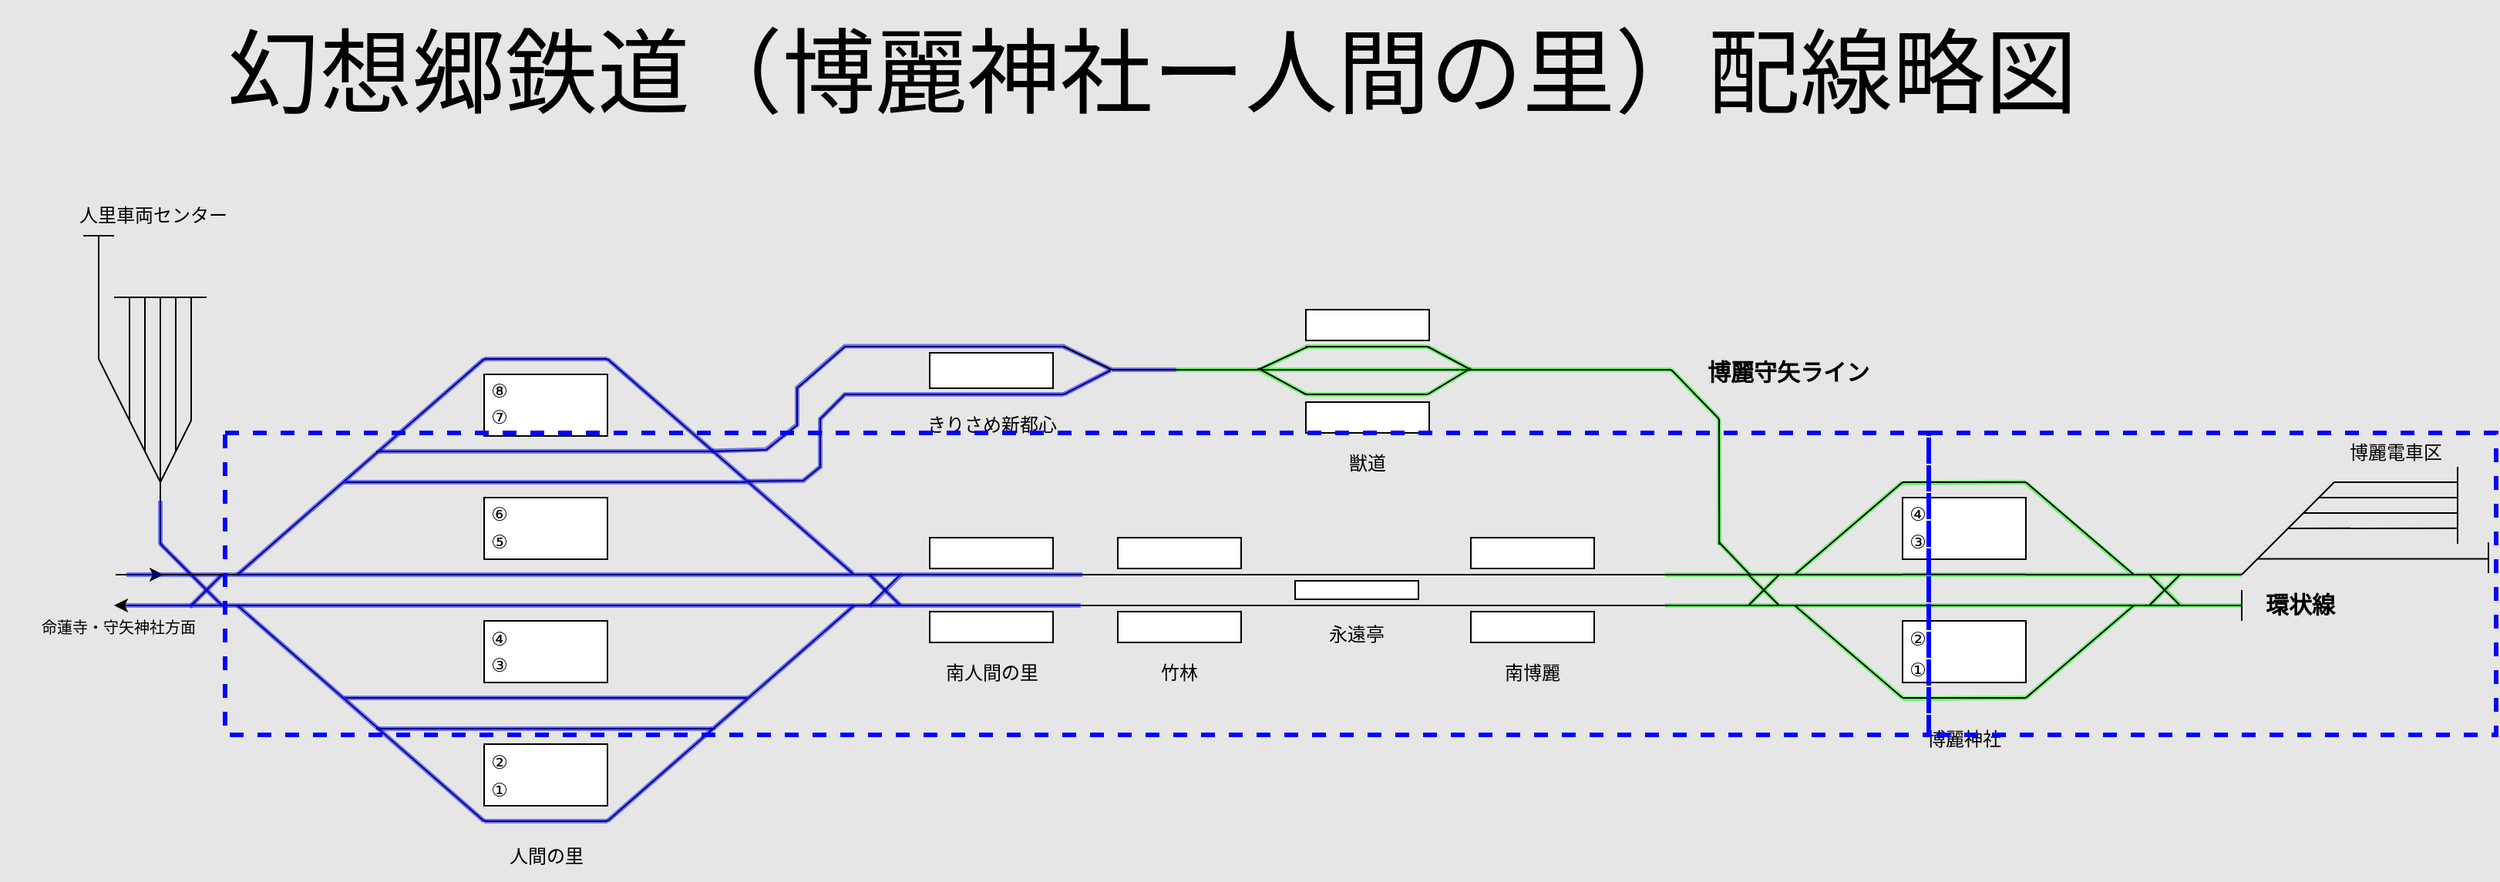 <mxfile version="21.6.1" type="device">
  <diagram name="第 1 页" id="5KSprpMwUYVPSRvnmA9z">
    <mxGraphModel dx="1687" dy="993" grid="0" gridSize="3.937" guides="1" tooltips="1" connect="1" arrows="1" fold="1" page="1" pageScale="1" pageWidth="1654" pageHeight="1169" background="#E6E6E6" math="0" shadow="0">
      <root>
        <mxCell id="0" />
        <mxCell id="1" parent="0" />
        <mxCell id="-fVv7rPrCd2kUO5Vlaj1-34" value="" style="endArrow=none;html=1;rounded=0;strokeColor=#00FF00;opacity=50;strokeWidth=3;" parent="1" edge="1">
          <mxGeometry width="50" height="50" relative="1" as="geometry">
            <mxPoint x="945" y="247" as="sourcePoint" />
            <mxPoint x="973" y="262" as="targetPoint" />
          </mxGeometry>
        </mxCell>
        <mxCell id="-fVv7rPrCd2kUO5Vlaj1-28" value="" style="endArrow=none;html=1;rounded=0;strokeColor=#00FF00;opacity=50;strokeWidth=3;" parent="1" edge="1">
          <mxGeometry width="50" height="50" relative="1" as="geometry">
            <mxPoint x="836" y="262" as="sourcePoint" />
            <mxPoint x="867" y="247" as="targetPoint" />
          </mxGeometry>
        </mxCell>
        <mxCell id="-fVv7rPrCd2kUO5Vlaj1-25" value="" style="endArrow=none;html=1;rounded=0;strokeColor=#0000FF;opacity=50;strokeWidth=3;" parent="1" edge="1">
          <mxGeometry width="50" height="50" relative="1" as="geometry">
            <mxPoint x="709" y="247" as="sourcePoint" />
            <mxPoint x="740" y="262" as="targetPoint" />
          </mxGeometry>
        </mxCell>
        <mxCell id="-fVv7rPrCd2kUO5Vlaj1-26" value="" style="endArrow=none;html=1;rounded=0;strokeColor=#0000FF;strokeWidth=3;opacity=50;" parent="1" edge="1">
          <mxGeometry width="50" height="50" relative="1" as="geometry">
            <mxPoint x="740" y="262" as="sourcePoint" />
            <mxPoint x="782" y="262" as="targetPoint" />
          </mxGeometry>
        </mxCell>
        <mxCell id="-fVv7rPrCd2kUO5Vlaj1-27" value="" style="endArrow=none;html=1;rounded=0;strokeColor=#00FF00;strokeWidth=3;opacity=50;" parent="1" edge="1">
          <mxGeometry width="50" height="50" relative="1" as="geometry">
            <mxPoint x="782" y="262" as="sourcePoint" />
            <mxPoint x="836" y="262" as="targetPoint" />
          </mxGeometry>
        </mxCell>
        <mxCell id="-fVv7rPrCd2kUO5Vlaj1-29" value="" style="endArrow=none;html=1;rounded=0;strokeWidth=3;opacity=50;strokeColor=#00FF00;" parent="1" edge="1">
          <mxGeometry width="50" height="50" relative="1" as="geometry">
            <mxPoint x="836" y="262" as="sourcePoint" />
            <mxPoint x="866.097" y="278.007" as="targetPoint" />
          </mxGeometry>
        </mxCell>
        <mxCell id="EGFDkehEQVp23pimZ-VM-83" value="" style="endArrow=none;html=1;rounded=0;strokeWidth=3;opacity=50;strokeColor=#00FF00;" parent="1" edge="1">
          <mxGeometry width="50" height="50" relative="1" as="geometry">
            <mxPoint x="1253" y="335" as="sourcePoint" />
            <mxPoint x="1183.003" y="395.003" as="targetPoint" />
          </mxGeometry>
        </mxCell>
        <mxCell id="EGFDkehEQVp23pimZ-VM-87" value="" style="endArrow=none;html=1;rounded=0;strokeWidth=3;opacity=50;strokeColor=#00FF00;" parent="1" edge="1">
          <mxGeometry width="50" height="50" relative="1" as="geometry">
            <mxPoint x="1333" y="335" as="sourcePoint" />
            <mxPoint x="1253.005" y="335.505" as="targetPoint" />
          </mxGeometry>
        </mxCell>
        <mxCell id="EGFDkehEQVp23pimZ-VM-86" value="" style="endArrow=none;html=1;rounded=0;strokeWidth=3;opacity=50;strokeColor=#00FF00;" parent="1" edge="1">
          <mxGeometry width="50" height="50" relative="1" as="geometry">
            <mxPoint x="1402.003" y="394.502" as="sourcePoint" />
            <mxPoint x="1333.003" y="335.502" as="targetPoint" />
          </mxGeometry>
        </mxCell>
        <mxCell id="EGFDkehEQVp23pimZ-VM-90" value="" style="endArrow=none;html=1;rounded=0;strokeWidth=3;opacity=50;strokeColor=#00FF00;" parent="1" edge="1">
          <mxGeometry width="50" height="50" relative="1" as="geometry">
            <mxPoint x="1432.003" y="396.003" as="sourcePoint" />
            <mxPoint x="1414.003" y="414.003" as="targetPoint" />
          </mxGeometry>
        </mxCell>
        <mxCell id="EGFDkehEQVp23pimZ-VM-89" value="" style="endArrow=none;html=1;rounded=0;strokeWidth=3;opacity=50;strokeColor=#00FF00;" parent="1" edge="1">
          <mxGeometry width="50" height="50" relative="1" as="geometry">
            <mxPoint x="1413.998" y="395.497" as="sourcePoint" />
            <mxPoint x="1432.993" y="414.493" as="targetPoint" />
          </mxGeometry>
        </mxCell>
        <mxCell id="EGFDkehEQVp23pimZ-VM-84" value="" style="endArrow=none;html=1;rounded=0;strokeWidth=3;opacity=50;strokeColor=#00FF00;" parent="1" edge="1">
          <mxGeometry width="50" height="50" relative="1" as="geometry">
            <mxPoint x="1403.003" y="415.003" as="sourcePoint" />
            <mxPoint x="1333.005" y="475.005" as="targetPoint" />
          </mxGeometry>
        </mxCell>
        <mxCell id="EGFDkehEQVp23pimZ-VM-88" value="" style="endArrow=none;html=1;rounded=0;strokeWidth=3;opacity=50;strokeColor=#00FF00;" parent="1" edge="1">
          <mxGeometry width="50" height="50" relative="1" as="geometry">
            <mxPoint x="1333.003" y="475.003" as="sourcePoint" />
            <mxPoint x="1253.008" y="475.507" as="targetPoint" />
          </mxGeometry>
        </mxCell>
        <mxCell id="EGFDkehEQVp23pimZ-VM-85" value="" style="endArrow=none;html=1;rounded=0;strokeWidth=3;opacity=50;strokeColor=#00FF00;" parent="1" edge="1">
          <mxGeometry width="50" height="50" relative="1" as="geometry">
            <mxPoint x="1253" y="475" as="sourcePoint" />
            <mxPoint x="1184" y="416" as="targetPoint" />
          </mxGeometry>
        </mxCell>
        <mxCell id="EGFDkehEQVp23pimZ-VM-81" value="" style="endArrow=none;html=1;rounded=0;strokeWidth=3;opacity=50;strokeColor=#00FF00;" parent="1" edge="1">
          <mxGeometry width="50" height="50" relative="1" as="geometry">
            <mxPoint x="1153.005" y="395.005" as="sourcePoint" />
            <mxPoint x="1172" y="414" as="targetPoint" />
          </mxGeometry>
        </mxCell>
        <mxCell id="EGFDkehEQVp23pimZ-VM-82" value="" style="endArrow=none;html=1;rounded=0;strokeWidth=3;opacity=50;strokeColor=#00FF00;" parent="1" edge="1">
          <mxGeometry width="50" height="50" relative="1" as="geometry">
            <mxPoint x="1172" y="396" as="sourcePoint" />
            <mxPoint x="1154" y="414" as="targetPoint" />
          </mxGeometry>
        </mxCell>
        <mxCell id="EGFDkehEQVp23pimZ-VM-80" value="" style="endArrow=none;html=1;rounded=0;strokeWidth=3;opacity=50;strokeColor=#00FF00;" parent="1" edge="1">
          <mxGeometry width="50" height="50" relative="1" as="geometry">
            <mxPoint x="1099.003" y="415.013" as="sourcePoint" />
            <mxPoint x="1473" y="415" as="targetPoint" />
          </mxGeometry>
        </mxCell>
        <mxCell id="-fVv7rPrCd2kUO5Vlaj1-33" value="" style="endArrow=none;html=1;rounded=0;strokeColor=#00FF00;opacity=50;strokeWidth=3;" parent="1" edge="1">
          <mxGeometry width="50" height="50" relative="1" as="geometry">
            <mxPoint x="945" y="278" as="sourcePoint" />
            <mxPoint x="972.997" y="260.997" as="targetPoint" />
          </mxGeometry>
        </mxCell>
        <mxCell id="-fVv7rPrCd2kUO5Vlaj1-32" value="" style="endArrow=none;html=1;rounded=0;strokeWidth=3;opacity=50;strokeColor=#00FF00;" parent="1" edge="1">
          <mxGeometry width="50" height="50" relative="1" as="geometry">
            <mxPoint x="866.004" y="277.994" as="sourcePoint" />
            <mxPoint x="945.004" y="277.994" as="targetPoint" />
          </mxGeometry>
        </mxCell>
        <mxCell id="-fVv7rPrCd2kUO5Vlaj1-31" value="" style="endArrow=none;html=1;rounded=0;strokeWidth=3;opacity=50;strokeColor=#00FF00;" parent="1" edge="1">
          <mxGeometry width="50" height="50" relative="1" as="geometry">
            <mxPoint x="865.997" y="246.997" as="sourcePoint" />
            <mxPoint x="944.997" y="246.997" as="targetPoint" />
          </mxGeometry>
        </mxCell>
        <mxCell id="-fVv7rPrCd2kUO5Vlaj1-30" value="" style="endArrow=none;html=1;rounded=0;strokeWidth=3;opacity=50;strokeColor=#00FF00;" parent="1" edge="1">
          <mxGeometry width="50" height="50" relative="1" as="geometry">
            <mxPoint x="837" y="262" as="sourcePoint" />
            <mxPoint x="973" y="262" as="targetPoint" />
          </mxGeometry>
        </mxCell>
        <mxCell id="-fVv7rPrCd2kUO5Vlaj1-35" value="" style="endArrow=none;html=1;rounded=0;strokeColor=#00FF00;opacity=50;strokeWidth=3;" parent="1" edge="1">
          <mxGeometry width="50" height="50" relative="1" as="geometry">
            <mxPoint x="973" y="262" as="sourcePoint" />
            <mxPoint x="1103" y="262" as="targetPoint" />
          </mxGeometry>
        </mxCell>
        <mxCell id="-fVv7rPrCd2kUO5Vlaj1-36" value="" style="endArrow=none;html=1;rounded=0;strokeWidth=3;strokeColor=#00FF00;opacity=50;" parent="1" edge="1">
          <mxGeometry width="50" height="50" relative="1" as="geometry">
            <mxPoint x="1103" y="262" as="sourcePoint" />
            <mxPoint x="1134" y="294" as="targetPoint" />
          </mxGeometry>
        </mxCell>
        <mxCell id="-fVv7rPrCd2kUO5Vlaj1-37" value="" style="endArrow=none;html=1;rounded=0;opacity=50;strokeWidth=3;strokeColor=#00FF00;" parent="1" edge="1">
          <mxGeometry width="50" height="50" relative="1" as="geometry">
            <mxPoint x="1134.107" y="375.447" as="sourcePoint" />
            <mxPoint x="1133.997" y="293.997" as="targetPoint" />
          </mxGeometry>
        </mxCell>
        <mxCell id="EGFDkehEQVp23pimZ-VM-79" value="" style="endArrow=none;html=1;rounded=0;strokeColor=#00FF00;opacity=50;strokeWidth=3;" parent="1" edge="1">
          <mxGeometry width="50" height="50" relative="1" as="geometry">
            <mxPoint x="1099" y="395.01" as="sourcePoint" />
            <mxPoint x="1473" y="395" as="targetPoint" />
          </mxGeometry>
        </mxCell>
        <mxCell id="-fVv7rPrCd2kUO5Vlaj1-38" value="" style="endArrow=none;html=1;rounded=0;strokeWidth=3;opacity=50;strokeColor=#00FF00;" parent="1" edge="1">
          <mxGeometry width="50" height="50" relative="1" as="geometry">
            <mxPoint x="1153.997" y="394.997" as="sourcePoint" />
            <mxPoint x="1133.997" y="373.997" as="targetPoint" />
          </mxGeometry>
        </mxCell>
        <mxCell id="EGFDkehEQVp23pimZ-VM-1" value="" style="endArrow=none;html=1;rounded=0;" parent="1" edge="1">
          <mxGeometry width="50" height="50" relative="1" as="geometry">
            <mxPoint x="1253" y="335" as="sourcePoint" />
            <mxPoint x="1333" y="335" as="targetPoint" />
          </mxGeometry>
        </mxCell>
        <mxCell id="EGFDkehEQVp23pimZ-VM-2" value="" style="endArrow=none;html=1;rounded=0;" parent="1" edge="1">
          <mxGeometry width="50" height="50" relative="1" as="geometry">
            <mxPoint x="1253" y="394.83" as="sourcePoint" />
            <mxPoint x="1333" y="394.83" as="targetPoint" />
          </mxGeometry>
        </mxCell>
        <mxCell id="EGFDkehEQVp23pimZ-VM-3" value="" style="endArrow=none;html=1;rounded=0;" parent="1" edge="1">
          <mxGeometry width="50" height="50" relative="1" as="geometry">
            <mxPoint x="1253" y="415" as="sourcePoint" />
            <mxPoint x="1333" y="415" as="targetPoint" />
          </mxGeometry>
        </mxCell>
        <mxCell id="EGFDkehEQVp23pimZ-VM-4" value="" style="endArrow=none;html=1;rounded=0;" parent="1" edge="1">
          <mxGeometry width="50" height="50" relative="1" as="geometry">
            <mxPoint x="1253" y="475" as="sourcePoint" />
            <mxPoint x="1333" y="475" as="targetPoint" />
          </mxGeometry>
        </mxCell>
        <mxCell id="EGFDkehEQVp23pimZ-VM-6" value="" style="rounded=0;whiteSpace=wrap;html=1;" parent="1" vertex="1">
          <mxGeometry x="1253" y="345" width="80" height="40" as="geometry" />
        </mxCell>
        <mxCell id="EGFDkehEQVp23pimZ-VM-7" value="" style="rounded=0;whiteSpace=wrap;html=1;" parent="1" vertex="1">
          <mxGeometry x="1253" y="425" width="80" height="40" as="geometry" />
        </mxCell>
        <mxCell id="EGFDkehEQVp23pimZ-VM-8" value="" style="endArrow=none;html=1;rounded=0;" parent="1" edge="1">
          <mxGeometry width="50" height="50" relative="1" as="geometry">
            <mxPoint x="1333" y="335" as="sourcePoint" />
            <mxPoint x="1403" y="395" as="targetPoint" />
          </mxGeometry>
        </mxCell>
        <mxCell id="EGFDkehEQVp23pimZ-VM-9" value="" style="endArrow=none;html=1;rounded=0;" parent="1" edge="1">
          <mxGeometry width="50" height="50" relative="1" as="geometry">
            <mxPoint x="1333" y="415" as="sourcePoint" />
            <mxPoint x="1403" y="415" as="targetPoint" />
          </mxGeometry>
        </mxCell>
        <mxCell id="EGFDkehEQVp23pimZ-VM-10" value="" style="endArrow=none;html=1;rounded=0;" parent="1" edge="1">
          <mxGeometry width="50" height="50" relative="1" as="geometry">
            <mxPoint x="1333" y="475" as="sourcePoint" />
            <mxPoint x="1403" y="415" as="targetPoint" />
          </mxGeometry>
        </mxCell>
        <mxCell id="EGFDkehEQVp23pimZ-VM-11" value="" style="endArrow=none;html=1;rounded=0;" parent="1" edge="1">
          <mxGeometry width="50" height="50" relative="1" as="geometry">
            <mxPoint x="1333" y="395" as="sourcePoint" />
            <mxPoint x="1403" y="395" as="targetPoint" />
          </mxGeometry>
        </mxCell>
        <mxCell id="EGFDkehEQVp23pimZ-VM-12" value="" style="endArrow=none;html=1;rounded=0;" parent="1" edge="1">
          <mxGeometry width="50" height="50" relative="1" as="geometry">
            <mxPoint x="1403" y="395" as="sourcePoint" />
            <mxPoint x="1473" y="395" as="targetPoint" />
          </mxGeometry>
        </mxCell>
        <mxCell id="EGFDkehEQVp23pimZ-VM-13" value="" style="endArrow=none;html=1;rounded=0;" parent="1" edge="1">
          <mxGeometry width="50" height="50" relative="1" as="geometry">
            <mxPoint x="1403" y="415" as="sourcePoint" />
            <mxPoint x="1473" y="415" as="targetPoint" />
          </mxGeometry>
        </mxCell>
        <mxCell id="EGFDkehEQVp23pimZ-VM-14" value="" style="endArrow=none;html=1;rounded=0;" parent="1" edge="1">
          <mxGeometry width="50" height="50" relative="1" as="geometry">
            <mxPoint x="1413" y="395" as="sourcePoint" />
            <mxPoint x="1433" y="415" as="targetPoint" />
          </mxGeometry>
        </mxCell>
        <mxCell id="EGFDkehEQVp23pimZ-VM-15" value="" style="endArrow=none;html=1;rounded=0;" parent="1" edge="1">
          <mxGeometry width="50" height="50" relative="1" as="geometry">
            <mxPoint x="1413" y="415" as="sourcePoint" />
            <mxPoint x="1433" y="395" as="targetPoint" />
          </mxGeometry>
        </mxCell>
        <mxCell id="EGFDkehEQVp23pimZ-VM-16" value="" style="endArrow=none;html=1;rounded=0;" parent="1" edge="1">
          <mxGeometry width="50" height="50" relative="1" as="geometry">
            <mxPoint x="1473" y="425" as="sourcePoint" />
            <mxPoint x="1473" y="405" as="targetPoint" />
          </mxGeometry>
        </mxCell>
        <mxCell id="EGFDkehEQVp23pimZ-VM-17" value="" style="endArrow=none;html=1;rounded=0;" parent="1" edge="1">
          <mxGeometry width="50" height="50" relative="1" as="geometry">
            <mxPoint x="1473" y="395" as="sourcePoint" />
            <mxPoint x="1533" y="335" as="targetPoint" />
          </mxGeometry>
        </mxCell>
        <mxCell id="EGFDkehEQVp23pimZ-VM-18" value="" style="endArrow=none;html=1;rounded=0;" parent="1" edge="1">
          <mxGeometry width="50" height="50" relative="1" as="geometry">
            <mxPoint x="1533" y="335" as="sourcePoint" />
            <mxPoint x="1613" y="335" as="targetPoint" />
          </mxGeometry>
        </mxCell>
        <mxCell id="EGFDkehEQVp23pimZ-VM-19" value="" style="endArrow=none;html=1;rounded=0;" parent="1" edge="1">
          <mxGeometry width="50" height="50" relative="1" as="geometry">
            <mxPoint x="1523" y="345" as="sourcePoint" />
            <mxPoint x="1613" y="345" as="targetPoint" />
          </mxGeometry>
        </mxCell>
        <mxCell id="EGFDkehEQVp23pimZ-VM-20" value="" style="endArrow=none;html=1;rounded=0;" parent="1" edge="1">
          <mxGeometry width="50" height="50" relative="1" as="geometry">
            <mxPoint x="1513" y="355" as="sourcePoint" />
            <mxPoint x="1613" y="355" as="targetPoint" />
          </mxGeometry>
        </mxCell>
        <mxCell id="EGFDkehEQVp23pimZ-VM-21" value="" style="endArrow=none;html=1;rounded=0;" parent="1" edge="1">
          <mxGeometry width="50" height="50" relative="1" as="geometry">
            <mxPoint x="1503" y="365" as="sourcePoint" />
            <mxPoint x="1613" y="364.83" as="targetPoint" />
          </mxGeometry>
        </mxCell>
        <mxCell id="EGFDkehEQVp23pimZ-VM-22" value="" style="endArrow=none;html=1;rounded=0;" parent="1" edge="1">
          <mxGeometry width="50" height="50" relative="1" as="geometry">
            <mxPoint x="1613" y="375" as="sourcePoint" />
            <mxPoint x="1613" y="325" as="targetPoint" />
          </mxGeometry>
        </mxCell>
        <mxCell id="EGFDkehEQVp23pimZ-VM-23" value="" style="endArrow=none;html=1;rounded=0;" parent="1" edge="1">
          <mxGeometry width="50" height="50" relative="1" as="geometry">
            <mxPoint x="1483" y="384.76" as="sourcePoint" />
            <mxPoint x="1633" y="384.76" as="targetPoint" />
          </mxGeometry>
        </mxCell>
        <mxCell id="EGFDkehEQVp23pimZ-VM-24" value="" style="endArrow=none;html=1;rounded=0;" parent="1" edge="1">
          <mxGeometry width="50" height="50" relative="1" as="geometry">
            <mxPoint x="1633" y="394" as="sourcePoint" />
            <mxPoint x="1633" y="374" as="targetPoint" />
          </mxGeometry>
        </mxCell>
        <mxCell id="EGFDkehEQVp23pimZ-VM-26" value="" style="endArrow=none;html=1;rounded=0;" parent="1" edge="1">
          <mxGeometry width="50" height="50" relative="1" as="geometry">
            <mxPoint x="783" y="415" as="sourcePoint" />
            <mxPoint x="1253" y="415" as="targetPoint" />
          </mxGeometry>
        </mxCell>
        <mxCell id="EGFDkehEQVp23pimZ-VM-25" value="" style="endArrow=none;html=1;rounded=0;" parent="1" edge="1">
          <mxGeometry width="50" height="50" relative="1" as="geometry">
            <mxPoint x="782.667" y="395" as="sourcePoint" />
            <mxPoint x="1253" y="395" as="targetPoint" />
          </mxGeometry>
        </mxCell>
        <mxCell id="EGFDkehEQVp23pimZ-VM-27" value="" style="endArrow=none;html=1;rounded=0;" parent="1" edge="1">
          <mxGeometry width="50" height="50" relative="1" as="geometry">
            <mxPoint x="1183" y="415" as="sourcePoint" />
            <mxPoint x="1253" y="475" as="targetPoint" />
          </mxGeometry>
        </mxCell>
        <mxCell id="EGFDkehEQVp23pimZ-VM-28" value="" style="endArrow=none;html=1;rounded=0;" parent="1" edge="1">
          <mxGeometry width="50" height="50" relative="1" as="geometry">
            <mxPoint x="1183" y="395" as="sourcePoint" />
            <mxPoint x="1253" y="335" as="targetPoint" />
          </mxGeometry>
        </mxCell>
        <mxCell id="EGFDkehEQVp23pimZ-VM-29" value="" style="endArrow=none;html=1;rounded=0;" parent="1" edge="1">
          <mxGeometry width="50" height="50" relative="1" as="geometry">
            <mxPoint x="1153" y="395" as="sourcePoint" />
            <mxPoint x="1173" y="415" as="targetPoint" />
          </mxGeometry>
        </mxCell>
        <mxCell id="EGFDkehEQVp23pimZ-VM-30" value="" style="endArrow=none;html=1;rounded=0;" parent="1" edge="1">
          <mxGeometry width="50" height="50" relative="1" as="geometry">
            <mxPoint x="1153" y="415" as="sourcePoint" />
            <mxPoint x="1173" y="395" as="targetPoint" />
          </mxGeometry>
        </mxCell>
        <mxCell id="EGFDkehEQVp23pimZ-VM-31" value="" style="endArrow=none;html=1;rounded=0;" parent="1" edge="1">
          <mxGeometry width="50" height="50" relative="1" as="geometry">
            <mxPoint x="573" y="395" as="sourcePoint" />
            <mxPoint x="783" y="395" as="targetPoint" />
          </mxGeometry>
        </mxCell>
        <mxCell id="EGFDkehEQVp23pimZ-VM-32" value="" style="endArrow=none;html=1;rounded=0;" parent="1" edge="1">
          <mxGeometry width="50" height="50" relative="1" as="geometry">
            <mxPoint x="573" y="415" as="sourcePoint" />
            <mxPoint x="783" y="415" as="targetPoint" />
          </mxGeometry>
        </mxCell>
        <mxCell id="EGFDkehEQVp23pimZ-VM-33" value="" style="endArrow=none;html=1;rounded=0;" parent="1" edge="1">
          <mxGeometry width="50" height="50" relative="1" as="geometry">
            <mxPoint x="583" y="415" as="sourcePoint" />
            <mxPoint x="603" y="395" as="targetPoint" />
          </mxGeometry>
        </mxCell>
        <mxCell id="EGFDkehEQVp23pimZ-VM-34" value="" style="endArrow=none;html=1;rounded=0;" parent="1" edge="1">
          <mxGeometry width="50" height="50" relative="1" as="geometry">
            <mxPoint x="583" y="395" as="sourcePoint" />
            <mxPoint x="603" y="415" as="targetPoint" />
          </mxGeometry>
        </mxCell>
        <mxCell id="EGFDkehEQVp23pimZ-VM-35" value="" style="endArrow=none;html=1;rounded=0;" parent="1" edge="1">
          <mxGeometry width="50" height="50" relative="1" as="geometry">
            <mxPoint x="243" y="335" as="sourcePoint" />
            <mxPoint x="503" y="335" as="targetPoint" />
          </mxGeometry>
        </mxCell>
        <mxCell id="EGFDkehEQVp23pimZ-VM-36" value="" style="endArrow=none;html=1;rounded=0;" parent="1" edge="1">
          <mxGeometry width="50" height="50" relative="1" as="geometry">
            <mxPoint x="173" y="395" as="sourcePoint" />
            <mxPoint x="573" y="395" as="targetPoint" />
          </mxGeometry>
        </mxCell>
        <mxCell id="EGFDkehEQVp23pimZ-VM-37" value="" style="endArrow=none;html=1;rounded=0;" parent="1" edge="1">
          <mxGeometry width="50" height="50" relative="1" as="geometry">
            <mxPoint x="173" y="415" as="sourcePoint" />
            <mxPoint x="573" y="415" as="targetPoint" />
          </mxGeometry>
        </mxCell>
        <mxCell id="EGFDkehEQVp23pimZ-VM-38" value="" style="endArrow=none;html=1;rounded=0;" parent="1" edge="1">
          <mxGeometry width="50" height="50" relative="1" as="geometry">
            <mxPoint x="333" y="555" as="sourcePoint" />
            <mxPoint x="413" y="555" as="targetPoint" />
          </mxGeometry>
        </mxCell>
        <mxCell id="EGFDkehEQVp23pimZ-VM-39" value="" style="endArrow=none;html=1;rounded=0;" parent="1" edge="1">
          <mxGeometry width="50" height="50" relative="1" as="geometry">
            <mxPoint x="243" y="475" as="sourcePoint" />
            <mxPoint x="503" y="475" as="targetPoint" />
          </mxGeometry>
        </mxCell>
        <mxCell id="EGFDkehEQVp23pimZ-VM-40" value="" style="endArrow=none;html=1;rounded=0;" parent="1" edge="1">
          <mxGeometry width="50" height="50" relative="1" as="geometry">
            <mxPoint x="263" y="495" as="sourcePoint" />
            <mxPoint x="483" y="495" as="targetPoint" />
          </mxGeometry>
        </mxCell>
        <mxCell id="EGFDkehEQVp23pimZ-VM-41" value="" style="endArrow=none;html=1;rounded=0;" parent="1" edge="1">
          <mxGeometry width="50" height="50" relative="1" as="geometry">
            <mxPoint x="263" y="315" as="sourcePoint" />
            <mxPoint x="483" y="315" as="targetPoint" />
          </mxGeometry>
        </mxCell>
        <mxCell id="EGFDkehEQVp23pimZ-VM-42" value="" style="endArrow=none;html=1;rounded=0;" parent="1" edge="1">
          <mxGeometry width="50" height="50" relative="1" as="geometry">
            <mxPoint x="333" y="255" as="sourcePoint" />
            <mxPoint x="413" y="255" as="targetPoint" />
          </mxGeometry>
        </mxCell>
        <mxCell id="EGFDkehEQVp23pimZ-VM-43" value="" style="endArrow=none;html=1;rounded=0;" parent="1" edge="1">
          <mxGeometry width="50" height="50" relative="1" as="geometry">
            <mxPoint x="413" y="255" as="sourcePoint" />
            <mxPoint x="573" y="395" as="targetPoint" />
          </mxGeometry>
        </mxCell>
        <mxCell id="EGFDkehEQVp23pimZ-VM-44" value="" style="endArrow=none;html=1;rounded=0;" parent="1" edge="1">
          <mxGeometry width="50" height="50" relative="1" as="geometry">
            <mxPoint x="413" y="555" as="sourcePoint" />
            <mxPoint x="573" y="415" as="targetPoint" />
          </mxGeometry>
        </mxCell>
        <mxCell id="EGFDkehEQVp23pimZ-VM-45" value="" style="rounded=0;whiteSpace=wrap;html=1;" parent="1" vertex="1">
          <mxGeometry x="333" y="505" width="80" height="40" as="geometry" />
        </mxCell>
        <mxCell id="EGFDkehEQVp23pimZ-VM-46" value="" style="rounded=0;whiteSpace=wrap;html=1;" parent="1" vertex="1">
          <mxGeometry x="333" y="425" width="80" height="40" as="geometry" />
        </mxCell>
        <mxCell id="EGFDkehEQVp23pimZ-VM-47" value="" style="rounded=0;whiteSpace=wrap;html=1;" parent="1" vertex="1">
          <mxGeometry x="333" y="345" width="80" height="40" as="geometry" />
        </mxCell>
        <mxCell id="EGFDkehEQVp23pimZ-VM-48" value="" style="rounded=0;whiteSpace=wrap;html=1;" parent="1" vertex="1">
          <mxGeometry x="333" y="265" width="80" height="40" as="geometry" />
        </mxCell>
        <mxCell id="EGFDkehEQVp23pimZ-VM-49" value="" style="endArrow=none;html=1;rounded=0;" parent="1" edge="1">
          <mxGeometry width="50" height="50" relative="1" as="geometry">
            <mxPoint x="173" y="415" as="sourcePoint" />
            <mxPoint x="333" y="555" as="targetPoint" />
          </mxGeometry>
        </mxCell>
        <mxCell id="EGFDkehEQVp23pimZ-VM-50" value="" style="endArrow=none;html=1;rounded=0;" parent="1" edge="1">
          <mxGeometry width="50" height="50" relative="1" as="geometry">
            <mxPoint x="173" y="395" as="sourcePoint" />
            <mxPoint x="333" y="255" as="targetPoint" />
          </mxGeometry>
        </mxCell>
        <mxCell id="EGFDkehEQVp23pimZ-VM-51" value="" style="endArrow=classic;html=1;rounded=0;endFill=1;" parent="1" edge="1">
          <mxGeometry width="50" height="50" relative="1" as="geometry">
            <mxPoint x="94" y="395" as="sourcePoint" />
            <mxPoint x="125" y="395" as="targetPoint" />
          </mxGeometry>
        </mxCell>
        <mxCell id="EGFDkehEQVp23pimZ-VM-52" value="" style="endArrow=classic;html=1;rounded=0;endFill=1;" parent="1" edge="1">
          <mxGeometry width="50" height="50" relative="1" as="geometry">
            <mxPoint x="173" y="415" as="sourcePoint" />
            <mxPoint x="93" y="415" as="targetPoint" />
          </mxGeometry>
        </mxCell>
        <mxCell id="EGFDkehEQVp23pimZ-VM-54" value="" style="endArrow=none;html=1;rounded=0;" parent="1" edge="1">
          <mxGeometry width="50" height="50" relative="1" as="geometry">
            <mxPoint x="143" y="415" as="sourcePoint" />
            <mxPoint x="163" y="395" as="targetPoint" />
          </mxGeometry>
        </mxCell>
        <mxCell id="EGFDkehEQVp23pimZ-VM-55" value="" style="endArrow=none;html=1;rounded=0;" parent="1" edge="1">
          <mxGeometry width="50" height="50" relative="1" as="geometry">
            <mxPoint x="123" y="375" as="sourcePoint" />
            <mxPoint x="163" y="415" as="targetPoint" />
          </mxGeometry>
        </mxCell>
        <mxCell id="EGFDkehEQVp23pimZ-VM-56" value="" style="endArrow=none;html=1;rounded=0;" parent="1" edge="1">
          <mxGeometry width="50" height="50" relative="1" as="geometry">
            <mxPoint x="123" y="375" as="sourcePoint" />
            <mxPoint x="123" y="335" as="targetPoint" />
          </mxGeometry>
        </mxCell>
        <mxCell id="EGFDkehEQVp23pimZ-VM-57" value="" style="endArrow=none;html=1;rounded=0;" parent="1" edge="1">
          <mxGeometry width="50" height="50" relative="1" as="geometry">
            <mxPoint x="113" y="295" as="sourcePoint" />
            <mxPoint x="113" y="215" as="targetPoint" />
          </mxGeometry>
        </mxCell>
        <mxCell id="EGFDkehEQVp23pimZ-VM-58" value="" style="endArrow=none;html=1;rounded=0;" parent="1" edge="1">
          <mxGeometry width="50" height="50" relative="1" as="geometry">
            <mxPoint x="123" y="295" as="sourcePoint" />
            <mxPoint x="123" y="215" as="targetPoint" />
          </mxGeometry>
        </mxCell>
        <mxCell id="EGFDkehEQVp23pimZ-VM-59" value="" style="endArrow=none;html=1;rounded=0;" parent="1" edge="1">
          <mxGeometry width="50" height="50" relative="1" as="geometry">
            <mxPoint x="103" y="295" as="sourcePoint" />
            <mxPoint x="103" y="215" as="targetPoint" />
          </mxGeometry>
        </mxCell>
        <mxCell id="EGFDkehEQVp23pimZ-VM-60" value="" style="endArrow=none;html=1;rounded=0;" parent="1" edge="1">
          <mxGeometry width="50" height="50" relative="1" as="geometry">
            <mxPoint x="83" y="255" as="sourcePoint" />
            <mxPoint x="83" y="175" as="targetPoint" />
          </mxGeometry>
        </mxCell>
        <mxCell id="EGFDkehEQVp23pimZ-VM-61" value="" style="endArrow=none;html=1;rounded=0;" parent="1" edge="1">
          <mxGeometry width="50" height="50" relative="1" as="geometry">
            <mxPoint x="133" y="295" as="sourcePoint" />
            <mxPoint x="133" y="215" as="targetPoint" />
          </mxGeometry>
        </mxCell>
        <mxCell id="EGFDkehEQVp23pimZ-VM-62" value="" style="endArrow=none;html=1;rounded=0;" parent="1" edge="1">
          <mxGeometry width="50" height="50" relative="1" as="geometry">
            <mxPoint x="143" y="295" as="sourcePoint" />
            <mxPoint x="143" y="215" as="targetPoint" />
          </mxGeometry>
        </mxCell>
        <mxCell id="EGFDkehEQVp23pimZ-VM-63" value="" style="endArrow=none;html=1;rounded=0;" parent="1" edge="1">
          <mxGeometry width="50" height="50" relative="1" as="geometry">
            <mxPoint x="123" y="335" as="sourcePoint" />
            <mxPoint x="143" y="295" as="targetPoint" />
          </mxGeometry>
        </mxCell>
        <mxCell id="EGFDkehEQVp23pimZ-VM-64" value="" style="endArrow=none;html=1;rounded=0;" parent="1" edge="1">
          <mxGeometry width="50" height="50" relative="1" as="geometry">
            <mxPoint x="133" y="315" as="sourcePoint" />
            <mxPoint x="133" y="295" as="targetPoint" />
          </mxGeometry>
        </mxCell>
        <mxCell id="EGFDkehEQVp23pimZ-VM-65" value="" style="endArrow=none;html=1;rounded=0;" parent="1" edge="1">
          <mxGeometry width="50" height="50" relative="1" as="geometry">
            <mxPoint x="123" y="335" as="sourcePoint" />
            <mxPoint x="123" y="295" as="targetPoint" />
          </mxGeometry>
        </mxCell>
        <mxCell id="EGFDkehEQVp23pimZ-VM-66" value="" style="endArrow=none;html=1;rounded=0;" parent="1" edge="1">
          <mxGeometry width="50" height="50" relative="1" as="geometry">
            <mxPoint x="123" y="335" as="sourcePoint" />
            <mxPoint x="83" y="255" as="targetPoint" />
          </mxGeometry>
        </mxCell>
        <mxCell id="EGFDkehEQVp23pimZ-VM-68" value="" style="endArrow=none;html=1;rounded=0;" parent="1" edge="1">
          <mxGeometry width="50" height="50" relative="1" as="geometry">
            <mxPoint x="113" y="315" as="sourcePoint" />
            <mxPoint x="113" y="295" as="targetPoint" />
          </mxGeometry>
        </mxCell>
        <mxCell id="EGFDkehEQVp23pimZ-VM-69" value="" style="endArrow=none;html=1;rounded=0;" parent="1" edge="1">
          <mxGeometry width="50" height="50" relative="1" as="geometry">
            <mxPoint x="73" y="175" as="sourcePoint" />
            <mxPoint x="83" y="175" as="targetPoint" />
            <Array as="points">
              <mxPoint x="83" y="175" />
              <mxPoint x="93" y="175" />
            </Array>
          </mxGeometry>
        </mxCell>
        <mxCell id="EGFDkehEQVp23pimZ-VM-70" value="" style="endArrow=none;html=1;rounded=0;" parent="1" edge="1">
          <mxGeometry width="50" height="50" relative="1" as="geometry">
            <mxPoint x="93" y="215" as="sourcePoint" />
            <mxPoint x="103" y="215" as="targetPoint" />
            <Array as="points">
              <mxPoint x="103" y="215" />
              <mxPoint x="153" y="215" />
            </Array>
          </mxGeometry>
        </mxCell>
        <mxCell id="EGFDkehEQVp23pimZ-VM-71" value="" style="rounded=0;whiteSpace=wrap;html=1;" parent="1" vertex="1">
          <mxGeometry x="973" y="419" width="80" height="20" as="geometry" />
        </mxCell>
        <mxCell id="EGFDkehEQVp23pimZ-VM-72" value="" style="rounded=0;whiteSpace=wrap;html=1;" parent="1" vertex="1">
          <mxGeometry x="973" y="371" width="80" height="20" as="geometry" />
        </mxCell>
        <mxCell id="EGFDkehEQVp23pimZ-VM-73" value="" style="rounded=0;whiteSpace=wrap;html=1;" parent="1" vertex="1">
          <mxGeometry x="859" y="399" width="80" height="12" as="geometry" />
        </mxCell>
        <mxCell id="EGFDkehEQVp23pimZ-VM-74" value="" style="rounded=0;whiteSpace=wrap;html=1;" parent="1" vertex="1">
          <mxGeometry x="744.002" y="419.003" width="80" height="20" as="geometry" />
        </mxCell>
        <mxCell id="EGFDkehEQVp23pimZ-VM-75" value="" style="rounded=0;whiteSpace=wrap;html=1;" parent="1" vertex="1">
          <mxGeometry x="744.002" y="371.003" width="80" height="20" as="geometry" />
        </mxCell>
        <mxCell id="EGFDkehEQVp23pimZ-VM-76" value="" style="rounded=0;whiteSpace=wrap;html=1;" parent="1" vertex="1">
          <mxGeometry x="622.005" y="419.005" width="80" height="20" as="geometry" />
        </mxCell>
        <mxCell id="EGFDkehEQVp23pimZ-VM-77" value="" style="rounded=0;whiteSpace=wrap;html=1;" parent="1" vertex="1">
          <mxGeometry x="622.005" y="371.005" width="80" height="20" as="geometry" />
        </mxCell>
        <mxCell id="EGFDkehEQVp23pimZ-VM-91" value="" style="endArrow=none;html=1;rounded=0;strokeColor=#0000FF;opacity=50;strokeWidth=3;" parent="1" edge="1">
          <mxGeometry width="50" height="50" relative="1" as="geometry">
            <mxPoint x="101" y="395" as="sourcePoint" />
            <mxPoint x="721.003" y="395.002" as="targetPoint" />
          </mxGeometry>
        </mxCell>
        <mxCell id="EGFDkehEQVp23pimZ-VM-92" value="" style="endArrow=none;html=1;rounded=0;strokeColor=#0000FF;opacity=50;strokeWidth=3;" parent="1" edge="1">
          <mxGeometry width="50" height="50" relative="1" as="geometry">
            <mxPoint x="100" y="415" as="sourcePoint" />
            <mxPoint x="719.995" y="415.005" as="targetPoint" />
          </mxGeometry>
        </mxCell>
        <mxCell id="EGFDkehEQVp23pimZ-VM-93" value="" style="endArrow=none;html=1;rounded=0;strokeColor=#0000FF;opacity=50;strokeWidth=3;" parent="1" edge="1">
          <mxGeometry width="50" height="50" relative="1" as="geometry">
            <mxPoint x="173" y="415" as="sourcePoint" />
            <mxPoint x="333" y="555" as="targetPoint" />
          </mxGeometry>
        </mxCell>
        <mxCell id="EGFDkehEQVp23pimZ-VM-94" value="" style="endArrow=none;html=1;rounded=0;strokeColor=#0000FF;opacity=50;strokeWidth=3;" parent="1" edge="1">
          <mxGeometry width="50" height="50" relative="1" as="geometry">
            <mxPoint x="413.002" y="255.002" as="sourcePoint" />
            <mxPoint x="572.002" y="394.003" as="targetPoint" />
          </mxGeometry>
        </mxCell>
        <mxCell id="EGFDkehEQVp23pimZ-VM-95" value="" style="endArrow=none;html=1;rounded=0;strokeColor=#0000FF;opacity=50;strokeWidth=3;" parent="1" edge="1">
          <mxGeometry width="50" height="50" relative="1" as="geometry">
            <mxPoint x="173" y="395" as="sourcePoint" />
            <mxPoint x="333" y="255" as="targetPoint" />
          </mxGeometry>
        </mxCell>
        <mxCell id="EGFDkehEQVp23pimZ-VM-96" value="" style="endArrow=none;html=1;rounded=0;strokeColor=#0000FF;opacity=50;strokeWidth=3;" parent="1" edge="1">
          <mxGeometry width="50" height="50" relative="1" as="geometry">
            <mxPoint x="333" y="555" as="sourcePoint" />
            <mxPoint x="413" y="555" as="targetPoint" />
          </mxGeometry>
        </mxCell>
        <mxCell id="EGFDkehEQVp23pimZ-VM-97" value="" style="endArrow=none;html=1;rounded=0;strokeColor=#0000FF;opacity=50;strokeWidth=3;" parent="1" edge="1">
          <mxGeometry width="50" height="50" relative="1" as="geometry">
            <mxPoint x="413.002" y="555.003" as="sourcePoint" />
            <mxPoint x="573.002" y="415.003" as="targetPoint" />
          </mxGeometry>
        </mxCell>
        <mxCell id="EGFDkehEQVp23pimZ-VM-98" value="" style="endArrow=none;html=1;rounded=0;strokeColor=#0000FF;opacity=50;strokeWidth=3;" parent="1" edge="1">
          <mxGeometry width="50" height="50" relative="1" as="geometry">
            <mxPoint x="264.002" y="495.002" as="sourcePoint" />
            <mxPoint x="481" y="495" as="targetPoint" />
          </mxGeometry>
        </mxCell>
        <mxCell id="EGFDkehEQVp23pimZ-VM-99" value="" style="endArrow=none;html=1;rounded=0;strokeColor=#0000FF;opacity=50;strokeWidth=3;" parent="1" edge="1">
          <mxGeometry width="50" height="50" relative="1" as="geometry">
            <mxPoint x="264.505" y="315.005" as="sourcePoint" />
            <mxPoint x="481.502" y="315.002" as="targetPoint" />
          </mxGeometry>
        </mxCell>
        <mxCell id="EGFDkehEQVp23pimZ-VM-100" value="" style="endArrow=none;html=1;rounded=0;strokeColor=#0000FF;opacity=50;strokeWidth=3;" parent="1" edge="1">
          <mxGeometry width="50" height="50" relative="1" as="geometry">
            <mxPoint x="332.997" y="255.007" as="sourcePoint" />
            <mxPoint x="413" y="255" as="targetPoint" />
          </mxGeometry>
        </mxCell>
        <mxCell id="EGFDkehEQVp23pimZ-VM-101" value="" style="endArrow=none;html=1;rounded=0;strokeColor=#0000FF;opacity=50;strokeWidth=3;" parent="1" edge="1">
          <mxGeometry width="50" height="50" relative="1" as="geometry">
            <mxPoint x="242.0" y="475.01" as="sourcePoint" />
            <mxPoint x="504" y="475" as="targetPoint" />
          </mxGeometry>
        </mxCell>
        <mxCell id="EGFDkehEQVp23pimZ-VM-102" value="" style="endArrow=none;html=1;rounded=0;strokeColor=#0000FF;opacity=50;strokeWidth=3;" parent="1" edge="1">
          <mxGeometry width="50" height="50" relative="1" as="geometry">
            <mxPoint x="242.002" y="335.013" as="sourcePoint" />
            <mxPoint x="504.002" y="335.003" as="targetPoint" />
          </mxGeometry>
        </mxCell>
        <mxCell id="EGFDkehEQVp23pimZ-VM-103" value="" style="endArrow=none;html=1;rounded=0;strokeColor=#0000FF;opacity=50;strokeWidth=3;" parent="1" edge="1">
          <mxGeometry width="50" height="50" relative="1" as="geometry">
            <mxPoint x="583" y="395" as="sourcePoint" />
            <mxPoint x="603.005" y="414.995" as="targetPoint" />
          </mxGeometry>
        </mxCell>
        <mxCell id="EGFDkehEQVp23pimZ-VM-104" value="" style="endArrow=none;html=1;rounded=0;strokeColor=#0000FF;opacity=50;strokeWidth=3;" parent="1" edge="1">
          <mxGeometry width="50" height="50" relative="1" as="geometry">
            <mxPoint x="123" y="375" as="sourcePoint" />
            <mxPoint x="163.007" y="414.997" as="targetPoint" />
          </mxGeometry>
        </mxCell>
        <mxCell id="EGFDkehEQVp23pimZ-VM-105" value="" style="endArrow=none;html=1;rounded=0;strokeColor=#0000FF;opacity=50;strokeWidth=3;" parent="1" edge="1">
          <mxGeometry width="50" height="50" relative="1" as="geometry">
            <mxPoint x="142.002" y="416.003" as="sourcePoint" />
            <mxPoint x="163" y="395" as="targetPoint" />
          </mxGeometry>
        </mxCell>
        <mxCell id="EGFDkehEQVp23pimZ-VM-106" value="" style="endArrow=none;html=1;rounded=0;strokeColor=#0000FF;opacity=50;strokeWidth=3;" parent="1" edge="1">
          <mxGeometry width="50" height="50" relative="1" as="geometry">
            <mxPoint x="122.995" y="375.505" as="sourcePoint" />
            <mxPoint x="123" y="347" as="targetPoint" />
          </mxGeometry>
        </mxCell>
        <mxCell id="EGFDkehEQVp23pimZ-VM-107" value="" style="endArrow=none;html=1;rounded=0;strokeColor=#0000FF;opacity=50;strokeWidth=3;" parent="1" edge="1">
          <mxGeometry width="50" height="50" relative="1" as="geometry">
            <mxPoint x="582.995" y="415.505" as="sourcePoint" />
            <mxPoint x="603.993" y="394.503" as="targetPoint" />
          </mxGeometry>
        </mxCell>
        <mxCell id="EGFDkehEQVp23pimZ-VM-109" value="博麗神社&lt;br&gt;" style="text;strokeColor=none;align=center;fillColor=none;html=1;verticalAlign=middle;whiteSpace=wrap;rounded=0;" parent="1" vertex="1">
          <mxGeometry x="1262.999" y="487.001" width="60" height="30" as="geometry" />
        </mxCell>
        <mxCell id="EGFDkehEQVp23pimZ-VM-110" value="南博麗" style="text;strokeColor=none;align=center;fillColor=none;html=1;verticalAlign=middle;whiteSpace=wrap;rounded=0;" parent="1" vertex="1">
          <mxGeometry x="983.002" y="444.004" width="60" height="30" as="geometry" />
        </mxCell>
        <mxCell id="EGFDkehEQVp23pimZ-VM-111" value="永遠亭" style="text;strokeColor=none;align=center;fillColor=none;html=1;verticalAlign=middle;whiteSpace=wrap;rounded=0;" parent="1" vertex="1">
          <mxGeometry x="869.004" y="419.006" width="60" height="30" as="geometry" />
        </mxCell>
        <mxCell id="EGFDkehEQVp23pimZ-VM-112" value="竹林" style="text;strokeColor=none;align=center;fillColor=none;html=1;verticalAlign=middle;whiteSpace=wrap;rounded=0;" parent="1" vertex="1">
          <mxGeometry x="754.007" y="444.009" width="60" height="30" as="geometry" />
        </mxCell>
        <mxCell id="EGFDkehEQVp23pimZ-VM-113" value="南人間の里" style="text;strokeColor=none;align=center;fillColor=none;html=1;verticalAlign=middle;whiteSpace=wrap;rounded=0;" parent="1" vertex="1">
          <mxGeometry x="625.51" y="444.01" width="72.99" height="30" as="geometry" />
        </mxCell>
        <mxCell id="EGFDkehEQVp23pimZ-VM-114" value="人間の里" style="text;strokeColor=none;align=center;fillColor=none;html=1;verticalAlign=middle;whiteSpace=wrap;rounded=0;" parent="1" vertex="1">
          <mxGeometry x="336.502" y="563.002" width="72.99" height="30" as="geometry" />
        </mxCell>
        <mxCell id="EGFDkehEQVp23pimZ-VM-115" value="博麗電車区" style="text;strokeColor=none;align=center;fillColor=none;html=1;verticalAlign=middle;whiteSpace=wrap;rounded=0;" parent="1" vertex="1">
          <mxGeometry x="1528" y="301" width="90" height="30" as="geometry" />
        </mxCell>
        <mxCell id="EGFDkehEQVp23pimZ-VM-116" value="人里車両センター" style="text;strokeColor=none;align=center;fillColor=none;html=1;verticalAlign=middle;whiteSpace=wrap;rounded=0;" parent="1" vertex="1">
          <mxGeometry x="48" y="147" width="141" height="30" as="geometry" />
        </mxCell>
        <mxCell id="EGFDkehEQVp23pimZ-VM-117" value="&lt;font style=&quot;font-size: 10px;&quot;&gt;命蓮寺・守矢神社方面&lt;/font&gt;" style="text;strokeColor=none;align=center;fillColor=none;html=1;verticalAlign=middle;whiteSpace=wrap;rounded=0;" parent="1" vertex="1">
          <mxGeometry x="19" y="414.01" width="154" height="30" as="geometry" />
        </mxCell>
        <mxCell id="EGFDkehEQVp23pimZ-VM-119" value="" style="endArrow=none;html=1;rounded=0;" parent="1" edge="1">
          <mxGeometry width="50" height="50" relative="1" as="geometry">
            <mxPoint x="122" y="395" as="sourcePoint" />
            <mxPoint x="174" y="395" as="targetPoint" />
          </mxGeometry>
        </mxCell>
        <mxCell id="EGFDkehEQVp23pimZ-VM-120" value="&lt;font style=&quot;font-size: 60px;&quot;&gt;&lt;font style=&quot;font-size: 60px;&quot;&gt;幻想郷鉄道（博麗神社ー人間の里）配&lt;/font&gt;線略図&lt;/font&gt;" style="text;strokeColor=none;align=center;fillColor=none;html=1;verticalAlign=middle;whiteSpace=wrap;rounded=0;" parent="1" vertex="1">
          <mxGeometry x="41.51" y="22" width="1449" height="96" as="geometry" />
        </mxCell>
        <mxCell id="EGFDkehEQVp23pimZ-VM-121" value="①" style="text;strokeColor=none;align=center;fillColor=none;html=1;verticalAlign=middle;whiteSpace=wrap;rounded=0;" parent="1" vertex="1">
          <mxGeometry x="1233" y="442" width="60" height="30" as="geometry" />
        </mxCell>
        <mxCell id="EGFDkehEQVp23pimZ-VM-122" value="②" style="text;strokeColor=none;align=center;fillColor=none;html=1;verticalAlign=middle;whiteSpace=wrap;rounded=0;" parent="1" vertex="1">
          <mxGeometry x="1233.003" y="422.002" width="60" height="30" as="geometry" />
        </mxCell>
        <mxCell id="EGFDkehEQVp23pimZ-VM-123" value="③" style="text;strokeColor=none;align=center;fillColor=none;html=1;verticalAlign=middle;whiteSpace=wrap;rounded=0;" parent="1" vertex="1">
          <mxGeometry x="1233.005" y="358.995" width="60" height="30" as="geometry" />
        </mxCell>
        <mxCell id="EGFDkehEQVp23pimZ-VM-124" value="④" style="text;strokeColor=none;align=center;fillColor=none;html=1;verticalAlign=middle;whiteSpace=wrap;rounded=0;" parent="1" vertex="1">
          <mxGeometry x="1233.008" y="340.998" width="60" height="30" as="geometry" />
        </mxCell>
        <mxCell id="EGFDkehEQVp23pimZ-VM-125" value="①" style="text;strokeColor=none;align=center;fillColor=none;html=1;verticalAlign=middle;whiteSpace=wrap;rounded=0;" parent="1" vertex="1">
          <mxGeometry x="313.002" y="520.002" width="60" height="30" as="geometry" />
        </mxCell>
        <mxCell id="EGFDkehEQVp23pimZ-VM-126" value="②" style="text;strokeColor=none;align=center;fillColor=none;html=1;verticalAlign=middle;whiteSpace=wrap;rounded=0;" parent="1" vertex="1">
          <mxGeometry x="313.005" y="501.995" width="60" height="30" as="geometry" />
        </mxCell>
        <mxCell id="EGFDkehEQVp23pimZ-VM-127" value="④" style="text;strokeColor=none;align=center;fillColor=none;html=1;verticalAlign=middle;whiteSpace=wrap;rounded=0;" parent="1" vertex="1">
          <mxGeometry x="313.0" y="422" width="60" height="30" as="geometry" />
        </mxCell>
        <mxCell id="EGFDkehEQVp23pimZ-VM-128" value="③" style="text;strokeColor=none;align=center;fillColor=none;html=1;verticalAlign=middle;whiteSpace=wrap;rounded=0;" parent="1" vertex="1">
          <mxGeometry x="312.998" y="438.997" width="60" height="30" as="geometry" />
        </mxCell>
        <mxCell id="EGFDkehEQVp23pimZ-VM-129" value="⑤" style="text;strokeColor=none;align=center;fillColor=none;html=1;verticalAlign=middle;whiteSpace=wrap;rounded=0;" parent="1" vertex="1">
          <mxGeometry x="313.005" y="358.995" width="60" height="30" as="geometry" />
        </mxCell>
        <mxCell id="EGFDkehEQVp23pimZ-VM-130" value="⑥" style="text;strokeColor=none;align=center;fillColor=none;html=1;verticalAlign=middle;whiteSpace=wrap;rounded=0;" parent="1" vertex="1">
          <mxGeometry x="313.007" y="340.987" width="60" height="30" as="geometry" />
        </mxCell>
        <mxCell id="EGFDkehEQVp23pimZ-VM-131" value="⑧" style="text;strokeColor=none;align=center;fillColor=none;html=1;verticalAlign=middle;whiteSpace=wrap;rounded=0;" parent="1" vertex="1">
          <mxGeometry x="313.003" y="260.992" width="60" height="30" as="geometry" />
        </mxCell>
        <mxCell id="EGFDkehEQVp23pimZ-VM-132" value="⑦" style="text;strokeColor=none;align=center;fillColor=none;html=1;verticalAlign=middle;whiteSpace=wrap;rounded=0;" parent="1" vertex="1">
          <mxGeometry x="313.0" y="277.99" width="60" height="30" as="geometry" />
        </mxCell>
        <mxCell id="-fVv7rPrCd2kUO5Vlaj1-1" value="" style="endArrow=none;html=1;rounded=0;" parent="1" edge="1">
          <mxGeometry width="50" height="50" relative="1" as="geometry">
            <mxPoint x="1154" y="395" as="sourcePoint" />
            <mxPoint x="1134" y="374" as="targetPoint" />
          </mxGeometry>
        </mxCell>
        <mxCell id="-fVv7rPrCd2kUO5Vlaj1-3" value="" style="endArrow=none;html=1;rounded=0;" parent="1" edge="1">
          <mxGeometry width="50" height="50" relative="1" as="geometry">
            <mxPoint x="1134.11" y="375.45" as="sourcePoint" />
            <mxPoint x="1134" y="294" as="targetPoint" />
          </mxGeometry>
        </mxCell>
        <mxCell id="-fVv7rPrCd2kUO5Vlaj1-4" value="" style="endArrow=none;html=1;rounded=0;" parent="1" edge="1">
          <mxGeometry width="50" height="50" relative="1" as="geometry">
            <mxPoint x="1103" y="262" as="sourcePoint" />
            <mxPoint x="1134" y="294" as="targetPoint" />
          </mxGeometry>
        </mxCell>
        <mxCell id="-fVv7rPrCd2kUO5Vlaj1-5" value="" style="endArrow=none;html=1;rounded=0;" parent="1" edge="1">
          <mxGeometry width="50" height="50" relative="1" as="geometry">
            <mxPoint x="973" y="262" as="sourcePoint" />
            <mxPoint x="1103" y="262" as="targetPoint" />
          </mxGeometry>
        </mxCell>
        <mxCell id="-fVv7rPrCd2kUO5Vlaj1-6" value="" style="endArrow=none;html=1;rounded=0;" parent="1" edge="1">
          <mxGeometry width="50" height="50" relative="1" as="geometry">
            <mxPoint x="945" y="247" as="sourcePoint" />
            <mxPoint x="973" y="262" as="targetPoint" />
          </mxGeometry>
        </mxCell>
        <mxCell id="-fVv7rPrCd2kUO5Vlaj1-7" value="" style="endArrow=none;html=1;rounded=0;" parent="1" edge="1">
          <mxGeometry width="50" height="50" relative="1" as="geometry">
            <mxPoint x="945" y="278" as="sourcePoint" />
            <mxPoint x="973" y="260.99" as="targetPoint" />
          </mxGeometry>
        </mxCell>
        <mxCell id="-fVv7rPrCd2kUO5Vlaj1-8" value="" style="endArrow=none;html=1;rounded=0;" parent="1" edge="1">
          <mxGeometry width="50" height="50" relative="1" as="geometry">
            <mxPoint x="866" y="247" as="sourcePoint" />
            <mxPoint x="945" y="247" as="targetPoint" />
          </mxGeometry>
        </mxCell>
        <mxCell id="-fVv7rPrCd2kUO5Vlaj1-9" value="" style="endArrow=none;html=1;rounded=0;" parent="1" edge="1">
          <mxGeometry width="50" height="50" relative="1" as="geometry">
            <mxPoint x="866" y="278" as="sourcePoint" />
            <mxPoint x="945" y="278" as="targetPoint" />
          </mxGeometry>
        </mxCell>
        <mxCell id="-fVv7rPrCd2kUO5Vlaj1-10" value="" style="endArrow=none;html=1;rounded=0;" parent="1" edge="1">
          <mxGeometry width="50" height="50" relative="1" as="geometry">
            <mxPoint x="835" y="262" as="sourcePoint" />
            <mxPoint x="868" y="246.71" as="targetPoint" />
          </mxGeometry>
        </mxCell>
        <mxCell id="-fVv7rPrCd2kUO5Vlaj1-11" value="" style="endArrow=none;html=1;rounded=0;" parent="1" edge="1">
          <mxGeometry width="50" height="50" relative="1" as="geometry">
            <mxPoint x="834.9" y="260.99" as="sourcePoint" />
            <mxPoint x="866" y="278" as="targetPoint" />
          </mxGeometry>
        </mxCell>
        <mxCell id="-fVv7rPrCd2kUO5Vlaj1-12" value="" style="endArrow=none;html=1;rounded=0;" parent="1" edge="1">
          <mxGeometry width="50" height="50" relative="1" as="geometry">
            <mxPoint x="740" y="262" as="sourcePoint" />
            <mxPoint x="835" y="262" as="targetPoint" />
          </mxGeometry>
        </mxCell>
        <mxCell id="-fVv7rPrCd2kUO5Vlaj1-13" value="" style="endArrow=none;html=1;rounded=0;" parent="1" edge="1">
          <mxGeometry width="50" height="50" relative="1" as="geometry">
            <mxPoint x="709" y="247" as="sourcePoint" />
            <mxPoint x="740" y="262" as="targetPoint" />
          </mxGeometry>
        </mxCell>
        <mxCell id="-fVv7rPrCd2kUO5Vlaj1-14" value="" style="endArrow=none;html=1;rounded=0;" parent="1" edge="1">
          <mxGeometry width="50" height="50" relative="1" as="geometry">
            <mxPoint x="709" y="278" as="sourcePoint" />
            <mxPoint x="739.23" y="262.46" as="targetPoint" />
          </mxGeometry>
        </mxCell>
        <mxCell id="-fVv7rPrCd2kUO5Vlaj1-15" value="" style="endArrow=none;html=1;rounded=0;" parent="1" edge="1">
          <mxGeometry width="50" height="50" relative="1" as="geometry">
            <mxPoint x="646" y="247" as="sourcePoint" />
            <mxPoint x="709.67" y="247" as="targetPoint" />
          </mxGeometry>
        </mxCell>
        <mxCell id="-fVv7rPrCd2kUO5Vlaj1-16" value="" style="endArrow=none;html=1;rounded=0;" parent="1" edge="1">
          <mxGeometry width="50" height="50" relative="1" as="geometry">
            <mxPoint x="646" y="278" as="sourcePoint" />
            <mxPoint x="709" y="277.99" as="targetPoint" />
          </mxGeometry>
        </mxCell>
        <mxCell id="-fVv7rPrCd2kUO5Vlaj1-17" value="" style="endArrow=none;html=1;rounded=0;" parent="1" edge="1">
          <mxGeometry width="50" height="50" relative="1" as="geometry">
            <mxPoint x="480.57" y="315" as="sourcePoint" />
            <mxPoint x="646" y="247" as="targetPoint" />
            <Array as="points">
              <mxPoint x="516" y="314" />
              <mxPoint x="536" y="298" />
              <mxPoint x="536" y="274" />
              <mxPoint x="567" y="247" />
            </Array>
          </mxGeometry>
        </mxCell>
        <mxCell id="-fVv7rPrCd2kUO5Vlaj1-18" value="" style="endArrow=none;html=1;rounded=0;" parent="1" edge="1">
          <mxGeometry width="50" height="50" relative="1" as="geometry">
            <mxPoint x="504.187" y="334.397" as="sourcePoint" />
            <mxPoint x="646" y="278" as="targetPoint" />
            <Array as="points">
              <mxPoint x="540" y="334" />
              <mxPoint x="551" y="325" />
              <mxPoint x="551" y="294" />
              <mxPoint x="567" y="278" />
            </Array>
          </mxGeometry>
        </mxCell>
        <mxCell id="-fVv7rPrCd2kUO5Vlaj1-19" value="" style="endArrow=none;html=1;rounded=0;" parent="1" edge="1">
          <mxGeometry width="50" height="50" relative="1" as="geometry">
            <mxPoint x="835" y="262" as="sourcePoint" />
            <mxPoint x="973" y="262" as="targetPoint" />
          </mxGeometry>
        </mxCell>
        <mxCell id="-fVv7rPrCd2kUO5Vlaj1-20" value="" style="endArrow=none;html=1;rounded=0;strokeWidth=3;strokeColor=#0000FF;opacity=50;" parent="1" edge="1">
          <mxGeometry width="50" height="50" relative="1" as="geometry">
            <mxPoint x="480.567" y="314.707" as="sourcePoint" />
            <mxPoint x="645.997" y="246.707" as="targetPoint" />
            <Array as="points">
              <mxPoint x="515.997" y="313.707" />
              <mxPoint x="535.997" y="297.707" />
              <mxPoint x="535.997" y="273.707" />
              <mxPoint x="566.997" y="246.707" />
            </Array>
          </mxGeometry>
        </mxCell>
        <mxCell id="-fVv7rPrCd2kUO5Vlaj1-21" value="" style="endArrow=none;html=1;rounded=0;strokeWidth=3;opacity=50;strokeColor=#0000FF;" parent="1" edge="1">
          <mxGeometry width="50" height="50" relative="1" as="geometry">
            <mxPoint x="504.184" y="334.384" as="sourcePoint" />
            <mxPoint x="645.997" y="277.987" as="targetPoint" />
            <Array as="points">
              <mxPoint x="539.997" y="333.987" />
              <mxPoint x="550.997" y="324.987" />
              <mxPoint x="550.997" y="293.987" />
              <mxPoint x="566.997" y="277.987" />
            </Array>
          </mxGeometry>
        </mxCell>
        <mxCell id="-fVv7rPrCd2kUO5Vlaj1-22" value="" style="endArrow=none;html=1;rounded=0;strokeWidth=3;opacity=50;strokeColor=#0000FF;" parent="1" edge="1">
          <mxGeometry width="50" height="50" relative="1" as="geometry">
            <mxPoint x="645.917" y="246.707" as="sourcePoint" />
            <mxPoint x="709.587" y="246.707" as="targetPoint" />
          </mxGeometry>
        </mxCell>
        <mxCell id="-fVv7rPrCd2kUO5Vlaj1-23" value="" style="endArrow=none;html=1;rounded=0;strokeColor=#0000FF;strokeWidth=3;opacity=50;" parent="1" edge="1">
          <mxGeometry width="50" height="50" relative="1" as="geometry">
            <mxPoint x="645.917" y="277.997" as="sourcePoint" />
            <mxPoint x="708.917" y="277.987" as="targetPoint" />
          </mxGeometry>
        </mxCell>
        <mxCell id="-fVv7rPrCd2kUO5Vlaj1-24" value="" style="endArrow=none;html=1;rounded=0;strokeWidth=3;opacity=50;strokeColor=#0000FF;" parent="1" edge="1">
          <mxGeometry width="50" height="50" relative="1" as="geometry">
            <mxPoint x="708.917" y="277.987" as="sourcePoint" />
            <mxPoint x="739.147" y="262.447" as="targetPoint" />
          </mxGeometry>
        </mxCell>
        <mxCell id="-fVv7rPrCd2kUO5Vlaj1-39" value="" style="rounded=0;whiteSpace=wrap;html=1;" parent="1" vertex="1">
          <mxGeometry x="622.01" y="251" width="80" height="23" as="geometry" />
        </mxCell>
        <mxCell id="-fVv7rPrCd2kUO5Vlaj1-40" value="" style="rounded=0;whiteSpace=wrap;html=1;" parent="1" vertex="1">
          <mxGeometry x="865.999" y="282.99" width="80" height="20" as="geometry" />
        </mxCell>
        <mxCell id="-fVv7rPrCd2kUO5Vlaj1-41" value="" style="rounded=0;whiteSpace=wrap;html=1;" parent="1" vertex="1">
          <mxGeometry x="865.996" y="222.997" width="80" height="20" as="geometry" />
        </mxCell>
        <mxCell id="-fVv7rPrCd2kUO5Vlaj1-42" value="獣道" style="text;strokeColor=none;align=center;fillColor=none;html=1;verticalAlign=middle;whiteSpace=wrap;rounded=0;" parent="1" vertex="1">
          <mxGeometry x="876.004" y="307.986" width="60" height="30" as="geometry" />
        </mxCell>
        <mxCell id="-fVv7rPrCd2kUO5Vlaj1-43" value="きりさめ新都心" style="text;strokeColor=none;align=center;fillColor=none;html=1;verticalAlign=middle;whiteSpace=wrap;rounded=0;" parent="1" vertex="1">
          <mxGeometry x="607.5" y="282.99" width="109" height="30" as="geometry" />
        </mxCell>
        <mxCell id="-fVv7rPrCd2kUO5Vlaj1-44" value="&lt;b&gt;&lt;font style=&quot;font-size: 15px;&quot;&gt;博麗守矢ライン&lt;/font&gt;&lt;/b&gt;" style="text;strokeColor=none;align=center;fillColor=none;html=1;verticalAlign=middle;whiteSpace=wrap;rounded=0;" parent="1" vertex="1">
          <mxGeometry x="1112" y="247.5" width="134" height="30" as="geometry" />
        </mxCell>
        <mxCell id="-fVv7rPrCd2kUO5Vlaj1-45" value="&lt;span style=&quot;font-size: 15px;&quot;&gt;&lt;b&gt;環状線&lt;/b&gt;&lt;/span&gt;" style="text;strokeColor=none;align=center;fillColor=none;html=1;verticalAlign=middle;whiteSpace=wrap;rounded=0;" parent="1" vertex="1">
          <mxGeometry x="1443.997" y="398.997" width="134" height="30" as="geometry" />
        </mxCell>
        <mxCell id="hqFUhvza6NUZzinEDb47-6" value="" style="rounded=0;whiteSpace=wrap;html=1;fillColor=none;dashed=1;strokeWidth=3;strokeColor=#0000FF;" vertex="1" parent="1">
          <mxGeometry x="1270" y="302.99" width="368" height="196.01" as="geometry" />
        </mxCell>
        <mxCell id="hqFUhvza6NUZzinEDb47-7" value="" style="rounded=0;whiteSpace=wrap;html=1;fillColor=none;dashed=1;strokeWidth=3;strokeColor=#0000FF;" vertex="1" parent="1">
          <mxGeometry x="165" y="302.99" width="1105" height="196.01" as="geometry" />
        </mxCell>
      </root>
    </mxGraphModel>
  </diagram>
</mxfile>
